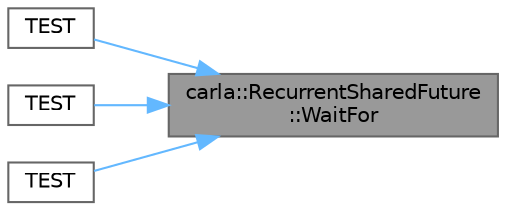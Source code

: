 digraph "carla::RecurrentSharedFuture::WaitFor"
{
 // INTERACTIVE_SVG=YES
 // LATEX_PDF_SIZE
  bgcolor="transparent";
  edge [fontname=Helvetica,fontsize=10,labelfontname=Helvetica,labelfontsize=10];
  node [fontname=Helvetica,fontsize=10,shape=box,height=0.2,width=0.4];
  rankdir="RL";
  Node1 [id="Node000001",label="carla::RecurrentSharedFuture\l::WaitFor",height=0.2,width=0.4,color="gray40", fillcolor="grey60", style="filled", fontcolor="black",tooltip="Wait until the next value is set."];
  Node1 -> Node2 [id="edge1_Node000001_Node000002",dir="back",color="steelblue1",style="solid",tooltip=" "];
  Node2 [id="Node000002",label="TEST",height=0.2,width=0.4,color="grey40", fillcolor="white", style="filled",URL="$dc/d1b/test__recurrent__shared__future_8cpp.html#a314849f158fe88298a7911619a86281a",tooltip=" "];
  Node1 -> Node3 [id="edge2_Node000001_Node000003",dir="back",color="steelblue1",style="solid",tooltip=" "];
  Node3 [id="Node000003",label="TEST",height=0.2,width=0.4,color="grey40", fillcolor="white", style="filled",URL="$dc/d1b/test__recurrent__shared__future_8cpp.html#a035c84eeb3b79f498536147aaccd571a",tooltip=" "];
  Node1 -> Node4 [id="edge3_Node000001_Node000004",dir="back",color="steelblue1",style="solid",tooltip=" "];
  Node4 [id="Node000004",label="TEST",height=0.2,width=0.4,color="grey40", fillcolor="white", style="filled",URL="$dc/d1b/test__recurrent__shared__future_8cpp.html#a2f7392528c09282ddc906c9ee33aea0b",tooltip=" "];
}
